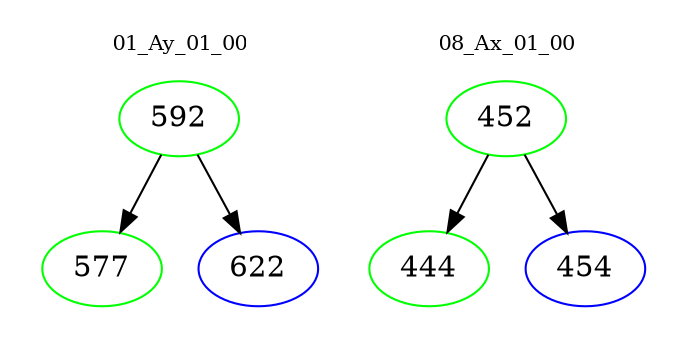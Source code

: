 digraph{
subgraph cluster_0 {
color = white
label = "01_Ay_01_00";
fontsize=10;
T0_592 [label="592", color="green"]
T0_592 -> T0_577 [color="black"]
T0_577 [label="577", color="green"]
T0_592 -> T0_622 [color="black"]
T0_622 [label="622", color="blue"]
}
subgraph cluster_1 {
color = white
label = "08_Ax_01_00";
fontsize=10;
T1_452 [label="452", color="green"]
T1_452 -> T1_444 [color="black"]
T1_444 [label="444", color="green"]
T1_452 -> T1_454 [color="black"]
T1_454 [label="454", color="blue"]
}
}
